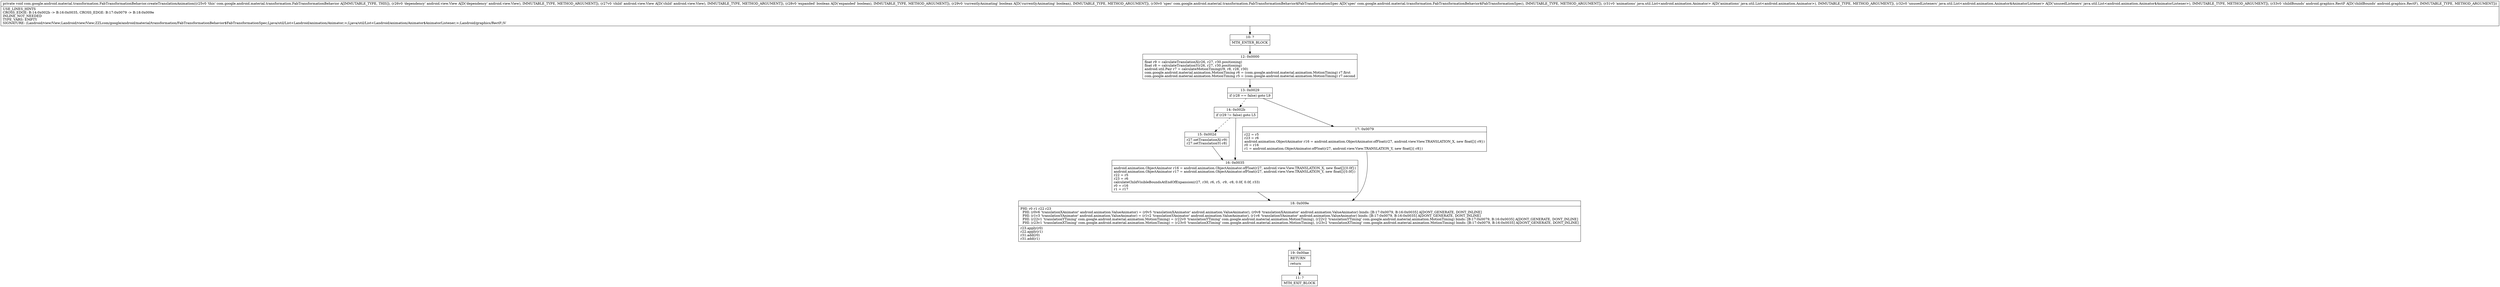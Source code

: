 digraph "CFG forcom.google.android.material.transformation.FabTransformationBehavior.createTranslationAnimation(Landroid\/view\/View;Landroid\/view\/View;ZZLcom\/google\/android\/material\/transformation\/FabTransformationBehavior$FabTransformationSpec;Ljava\/util\/List;Ljava\/util\/List;Landroid\/graphics\/RectF;)V" {
Node_10 [shape=record,label="{10\:\ ?|MTH_ENTER_BLOCK\l}"];
Node_12 [shape=record,label="{12\:\ 0x0000|float r9 = calculateTranslationX(r26, r27, r30.positioning)\lfloat r8 = calculateTranslationY(r26, r27, r30.positioning)\landroid.util.Pair r7 = calculateMotionTiming(r9, r8, r28, r30)\lcom.google.android.material.animation.MotionTiming r6 = (com.google.android.material.animation.MotionTiming) r7.first\lcom.google.android.material.animation.MotionTiming r5 = (com.google.android.material.animation.MotionTiming) r7.second\l}"];
Node_13 [shape=record,label="{13\:\ 0x0029|if (r28 == false) goto L9\l}"];
Node_14 [shape=record,label="{14\:\ 0x002b|if (r29 != false) goto L5\l}"];
Node_15 [shape=record,label="{15\:\ 0x002d|r27.setTranslationX(\-r9)\lr27.setTranslationY(\-r8)\l}"];
Node_16 [shape=record,label="{16\:\ 0x0035|android.animation.ObjectAnimator r16 = android.animation.ObjectAnimator.ofFloat(r27, android.view.View.TRANSLATION_X, new float[]\{0.0f\})\landroid.animation.ObjectAnimator r17 = android.animation.ObjectAnimator.ofFloat(r27, android.view.View.TRANSLATION_Y, new float[]\{0.0f\})\lr22 = r5\lr23 = r6\lcalculateChildVisibleBoundsAtEndOfExpansion(r27, r30, r6, r5, \-r9, \-r8, 0.0f, 0.0f, r33)\lr0 = r16\lr1 = r17\l}"];
Node_18 [shape=record,label="{18\:\ 0x009e|PHI: r0 r1 r22 r23 \l  PHI: (r0v6 'translationXAnimator' android.animation.ValueAnimator) = (r0v5 'translationXAnimator' android.animation.ValueAnimator), (r0v8 'translationXAnimator' android.animation.ValueAnimator) binds: [B:17:0x0079, B:16:0x0035] A[DONT_GENERATE, DONT_INLINE]\l  PHI: (r1v3 'translationYAnimator' android.animation.ValueAnimator) = (r1v2 'translationYAnimator' android.animation.ValueAnimator), (r1v6 'translationYAnimator' android.animation.ValueAnimator) binds: [B:17:0x0079, B:16:0x0035] A[DONT_GENERATE, DONT_INLINE]\l  PHI: (r22v1 'translationYTiming' com.google.android.material.animation.MotionTiming) = (r22v0 'translationYTiming' com.google.android.material.animation.MotionTiming), (r22v2 'translationYTiming' com.google.android.material.animation.MotionTiming) binds: [B:17:0x0079, B:16:0x0035] A[DONT_GENERATE, DONT_INLINE]\l  PHI: (r23v1 'translationXTiming' com.google.android.material.animation.MotionTiming) = (r23v0 'translationXTiming' com.google.android.material.animation.MotionTiming), (r23v2 'translationXTiming' com.google.android.material.animation.MotionTiming) binds: [B:17:0x0079, B:16:0x0035] A[DONT_GENERATE, DONT_INLINE]\l|r23.apply(r0)\lr22.apply(r1)\lr31.add(r0)\lr31.add(r1)\l}"];
Node_19 [shape=record,label="{19\:\ 0x00ae|RETURN\l|return\l}"];
Node_11 [shape=record,label="{11\:\ ?|MTH_EXIT_BLOCK\l}"];
Node_17 [shape=record,label="{17\:\ 0x0079|r22 = r5\lr23 = r6\landroid.animation.ObjectAnimator r16 = android.animation.ObjectAnimator.ofFloat(r27, android.view.View.TRANSLATION_X, new float[]\{\-r9\})\lr0 = r16\lr1 = android.animation.ObjectAnimator.ofFloat(r27, android.view.View.TRANSLATION_Y, new float[]\{\-r8\})\l}"];
MethodNode[shape=record,label="{private void com.google.android.material.transformation.FabTransformationBehavior.createTranslationAnimation((r25v0 'this' com.google.android.material.transformation.FabTransformationBehavior A[IMMUTABLE_TYPE, THIS]), (r26v0 'dependency' android.view.View A[D('dependency' android.view.View), IMMUTABLE_TYPE, METHOD_ARGUMENT]), (r27v0 'child' android.view.View A[D('child' android.view.View), IMMUTABLE_TYPE, METHOD_ARGUMENT]), (r28v0 'expanded' boolean A[D('expanded' boolean), IMMUTABLE_TYPE, METHOD_ARGUMENT]), (r29v0 'currentlyAnimating' boolean A[D('currentlyAnimating' boolean), IMMUTABLE_TYPE, METHOD_ARGUMENT]), (r30v0 'spec' com.google.android.material.transformation.FabTransformationBehavior$FabTransformationSpec A[D('spec' com.google.android.material.transformation.FabTransformationBehavior$FabTransformationSpec), IMMUTABLE_TYPE, METHOD_ARGUMENT]), (r31v0 'animations' java.util.List\<android.animation.Animator\> A[D('animations' java.util.List\<android.animation.Animator\>), IMMUTABLE_TYPE, METHOD_ARGUMENT]), (r32v0 'unusedListeners' java.util.List\<android.animation.Animator$AnimatorListener\> A[D('unusedListeners' java.util.List\<android.animation.Animator$AnimatorListener\>), IMMUTABLE_TYPE, METHOD_ARGUMENT]), (r33v0 'childBounds' android.graphics.RectF A[D('childBounds' android.graphics.RectF), IMMUTABLE_TYPE, METHOD_ARGUMENT]))  | USE_LINES_HINTS\lCROSS_EDGE: B:14:0x002b \-\> B:16:0x0035, CROSS_EDGE: B:17:0x0079 \-\> B:18:0x009e\lINLINE_NOT_NEEDED\lTYPE_VARS: EMPTY\lSIGNATURE: (Landroid\/view\/View;Landroid\/view\/View;ZZLcom\/google\/android\/material\/transformation\/FabTransformationBehavior$FabTransformationSpec;Ljava\/util\/List\<Landroid\/animation\/Animator;\>;Ljava\/util\/List\<Landroid\/animation\/Animator$AnimatorListener;\>;Landroid\/graphics\/RectF;)V\l}"];
MethodNode -> Node_10;Node_10 -> Node_12;
Node_12 -> Node_13;
Node_13 -> Node_14[style=dashed];
Node_13 -> Node_17;
Node_14 -> Node_15[style=dashed];
Node_14 -> Node_16;
Node_15 -> Node_16;
Node_16 -> Node_18;
Node_18 -> Node_19;
Node_19 -> Node_11;
Node_17 -> Node_18;
}

